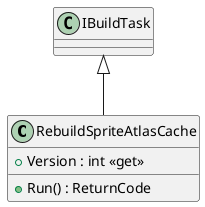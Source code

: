 @startuml
class RebuildSpriteAtlasCache {
    + Version : int <<get>>
    + Run() : ReturnCode
}
IBuildTask <|-- RebuildSpriteAtlasCache
@enduml
